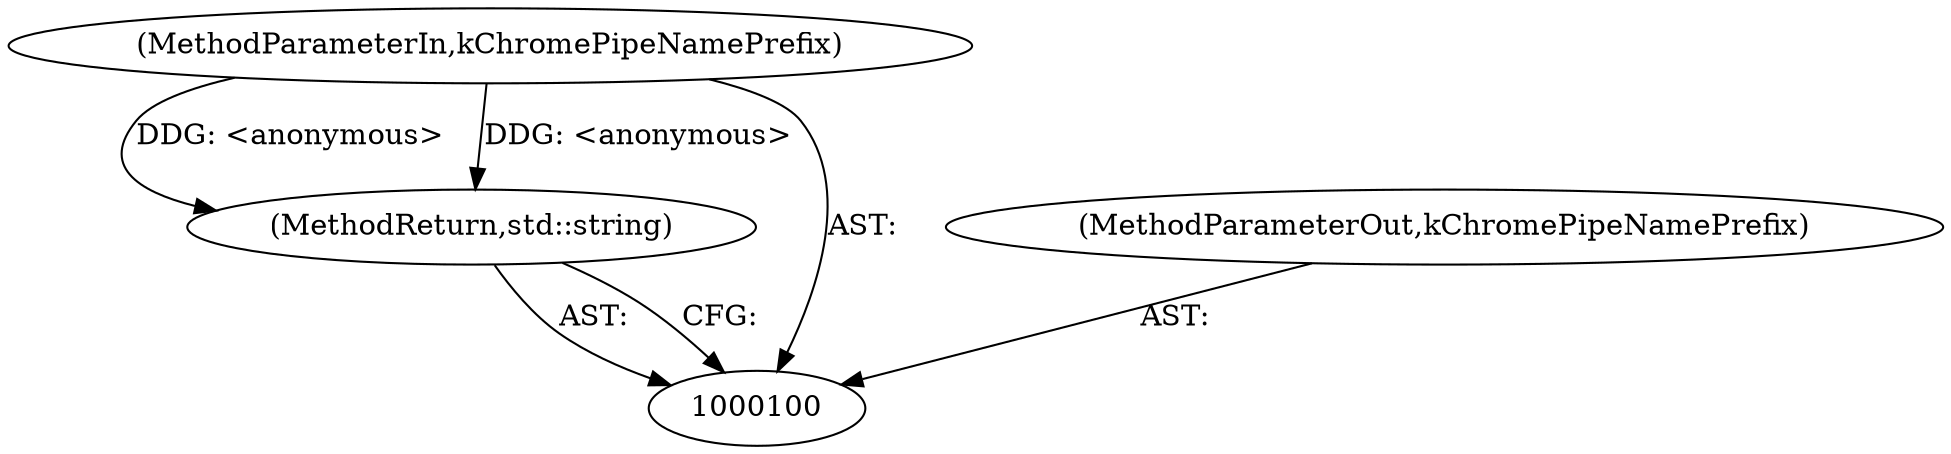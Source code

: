 digraph "1_Chrome_b15c87071f906301bccc824ce013966ca93998c7_2" {
"1000103" [label="(MethodReturn,std::string)"];
"1000101" [label="(MethodParameterIn,kChromePipeNamePrefix)"];
"1000114" [label="(MethodParameterOut,kChromePipeNamePrefix)"];
"1000103" -> "1000100"  [label="AST: "];
"1000103" -> "1000100"  [label="CFG: "];
"1000101" -> "1000103"  [label="DDG: <anonymous>"];
"1000101" -> "1000100"  [label="AST: "];
"1000101" -> "1000103"  [label="DDG: <anonymous>"];
"1000114" -> "1000100"  [label="AST: "];
}
